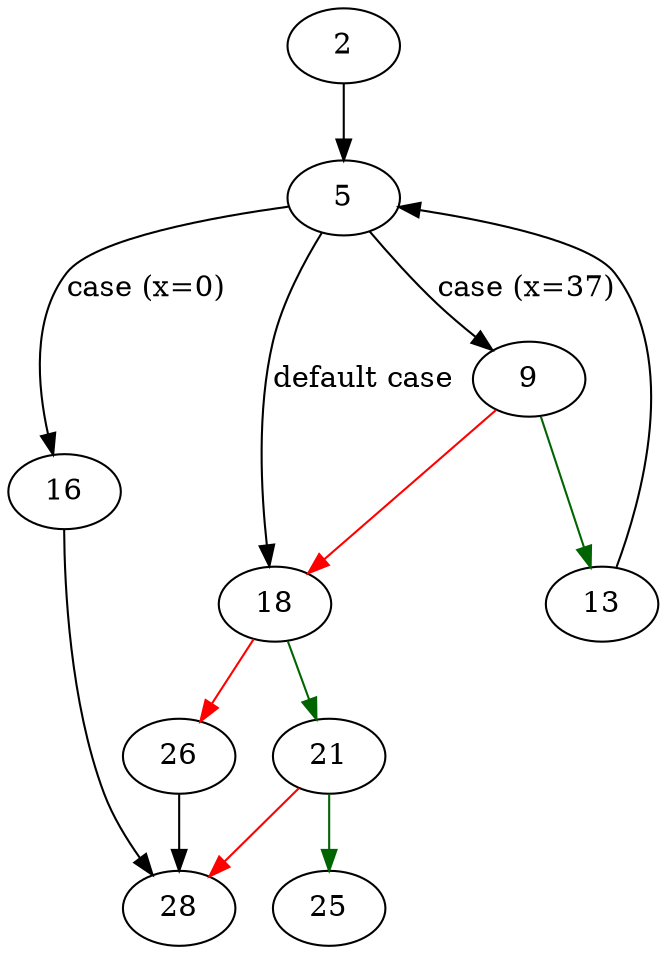 strict digraph "xvasprintf" {
	// Node definitions.
	2 [entry=true];
	5;
	16;
	9;
	18;
	13;
	28;
	21;
	26;
	25;

	// Edge definitions.
	2 -> 5;
	5 -> 16 [
		cond="case (x=0)"
		label="case (x=0)"
	];
	5 -> 9 [
		cond="case (x=37)"
		label="case (x=37)"
	];
	5 -> 18 [
		cond="default case"
		label="default case"
	];
	16 -> 28;
	9 -> 18 [
		color=red
		cond=false
	];
	9 -> 13 [
		color=darkgreen
		cond=true
	];
	18 -> 21 [
		color=darkgreen
		cond=true
	];
	18 -> 26 [
		color=red
		cond=false
	];
	13 -> 5;
	21 -> 28 [
		color=red
		cond=false
	];
	21 -> 25 [
		color=darkgreen
		cond=true
	];
	26 -> 28;
}